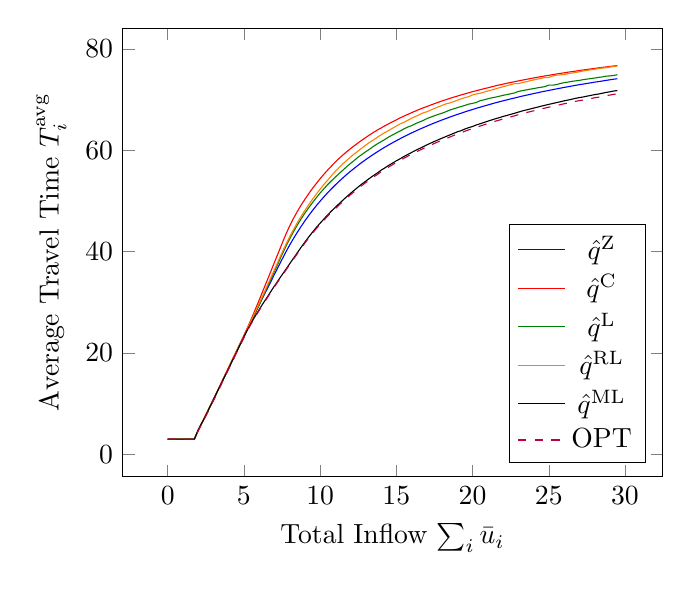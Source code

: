 \begin{tikzpicture}
    \begin{axis}[
        xlabel={Total Inflow $\sum_i \bar u_i$},
        ylabel={Average Travel Time $T^{\text{avg}}_i$},
        legend entries={
    $\hat q^{\text{Z}}$,
$\hat q^{\text{C}}$,
$\hat q^{\text{L}}$,
$\hat q^{\text{RL}}$,
$\hat q^{\text{ML}}$,
$\text{OPT}$,
},
        legend pos=south east,
    ]
    
\addplot[color=blue]
  coordinates { 
(0.0, 3.0)(0.25, 3.0)(0.5, 3.0)(0.75, 3.0)(1.0, 3.0)(1.25, 3.0)(1.5, 3.0)(1.75, 3.0)(2.0, 4.766)(2.25, 6.245)(2.5, 7.73)(2.75, 9.275)(3.0, 10.819)(3.25, 12.375)(3.5, 13.937)(3.75, 15.5)(4.0, 17.063)(4.25, 18.625)(4.5, 20.188)(4.75, 21.75)(5.0, 23.312)(5.25, 24.873)(5.5, 26.419)(5.75, 27.953)(6.0, 29.476)(6.25, 31.002)(6.5, 32.493)(6.75, 33.994)(7.0, 35.507)(7.25, 36.984)(7.5, 38.469)(7.75, 39.927)(8.0, 41.298)(8.25, 42.586)(8.5, 43.806)(8.75, 44.971)(9.0, 46.079)(9.25, 47.13)(9.5, 48.129)(9.75, 49.074)(10.0, 49.967)(10.25, 50.828)(10.5, 51.652)(10.75, 52.433)(11.0, 53.182)(11.25, 53.903)(11.5, 54.59)(11.75, 55.252)(12.0, 55.885)(12.25, 56.489)(12.5, 57.08)(12.75, 57.648)(13.0, 58.185)(13.25, 58.714)(13.5, 59.227)(13.75, 59.701)(14.0, 60.183)(14.25, 60.636)(14.5, 61.078)(14.75, 61.498)(15.0, 61.909)(15.25, 62.307)(15.5, 62.7)(15.75, 63.071)(16.0, 63.44)(16.25, 63.788)(16.5, 64.13)(16.75, 64.461)(17.0, 64.788)(17.25, 65.103)(17.5, 65.41)(17.75, 65.707)(18.0, 66.005)(18.25, 66.276)(18.5, 66.557)(18.75, 66.827)(19.0, 67.089)(19.25, 67.33)(19.5, 67.591)(19.75, 67.833)(20.0, 68.063)(20.25, 68.306)(20.5, 68.516)(20.75, 68.746)(21.0, 68.955)(21.25, 69.169)(21.5, 69.388)(21.75, 69.58)(22.0, 69.774)(22.25, 69.963)(22.5, 70.147)(22.75, 70.328)(23.0, 70.516)(23.25, 70.699)(23.5, 70.866)(23.75, 71.034)(24.0, 71.201)(24.25, 71.359)(24.5, 71.527)(24.75, 71.678)(25.0, 71.828)(25.25, 71.976)(25.5, 72.129)(25.75, 72.266)(26.0, 72.419)(26.25, 72.551)(26.5, 72.687)(26.75, 72.826)(27.0, 72.962)(27.25, 73.069)(27.5, 73.202)(27.75, 73.326)(28.0, 73.455)(28.25, 73.562)(28.5, 73.687)(28.75, 73.807)(29.0, 73.922)(29.25, 74.04)(29.5, 74.133)
};

\addplot[color=red]
  coordinates { 
(0.0, 3.0)(0.25, 3.0)(0.5, 3.0)(0.75, 3.0)(1.0, 3.0)(1.25, 3.0)(1.5, 3.0)(1.75, 3.0)(2.0, 4.75)(2.25, 6.259)(2.5, 7.769)(2.75, 9.296)(3.0, 10.87)(3.25, 12.427)(3.5, 14.012)(3.75, 15.611)(4.0, 17.184)(4.25, 18.754)(4.5, 20.338)(4.75, 21.908)(5.0, 23.484)(5.25, 25.114)(5.5, 26.835)(5.75, 28.627)(6.0, 30.442)(6.25, 32.3)(6.5, 34.141)(6.75, 35.979)(7.0, 37.871)(7.25, 39.712)(7.5, 41.577)(7.75, 43.416)(8.0, 45.066)(8.25, 46.547)(8.5, 47.917)(8.75, 49.173)(9.0, 50.343)(9.25, 51.448)(9.5, 52.493)(9.75, 53.462)(10.0, 54.406)(10.25, 55.296)(10.5, 56.125)(10.75, 56.923)(11.0, 57.713)(11.25, 58.423)(11.5, 59.102)(11.75, 59.739)(12.0, 60.353)(12.25, 60.936)(12.5, 61.491)(12.75, 62.032)(13.0, 62.55)(13.25, 63.053)(13.5, 63.542)(13.75, 64.003)(14.0, 64.411)(14.25, 64.858)(14.5, 65.25)(14.75, 65.644)(15.0, 66.017)(15.25, 66.409)(15.5, 66.758)(15.75, 67.091)(16.0, 67.441)(16.25, 67.757)(16.5, 68.072)(16.75, 68.378)(17.0, 68.649)(17.25, 68.939)(17.5, 69.216)(17.75, 69.487)(18.0, 69.762)(18.25, 69.994)(18.5, 70.249)(18.75, 70.485)(19.0, 70.702)(19.25, 70.945)(19.5, 71.144)(19.75, 71.364)(20.0, 71.591)(20.25, 71.778)(20.5, 71.972)(20.75, 72.169)(21.0, 72.343)(21.25, 72.534)(21.5, 72.733)(21.75, 72.907)(22.0, 73.062)(22.25, 73.236)(22.5, 73.396)(22.75, 73.553)(23.0, 73.699)(23.25, 73.848)(23.5, 73.995)(23.75, 74.14)(24.0, 74.283)(24.25, 74.42)(24.5, 74.555)(24.75, 74.689)(25.0, 74.808)(25.25, 74.938)(25.5, 75.066)(25.75, 75.18)(26.0, 75.302)(26.25, 75.423)(26.5, 75.528)(26.75, 75.632)(27.0, 75.761)(27.25, 75.861)(27.5, 75.96)(27.75, 76.071)(28.0, 76.167)(28.25, 76.275)(28.5, 76.366)(28.75, 76.455)(29.0, 76.557)(29.25, 76.644)(29.5, 76.729)
};

\addplot[color={rgb,255:red,0; green,128; blue,0}]
  coordinates { 
(0.0, 3.0)(0.25, 3.0)(0.5, 3.0)(0.75, 3.0)(1.0, 3.0)(1.25, 3.0)(1.5, 3.0)(1.75, 3.0)(2.0, 4.764)(2.25, 6.238)(2.5, 7.722)(2.75, 9.257)(3.0, 10.775)(3.25, 12.301)(3.5, 13.856)(3.75, 15.425)(4.0, 16.98)(4.25, 18.537)(4.5, 20.081)(4.75, 21.637)(5.0, 23.188)(5.25, 24.745)(5.5, 26.324)(5.75, 27.915)(6.0, 29.527)(6.25, 31.138)(6.5, 32.798)(6.75, 34.436)(7.0, 36.068)(7.25, 37.748)(7.5, 39.414)(7.75, 41.008)(8.0, 42.504)(8.25, 43.919)(8.5, 45.238)(8.75, 46.461)(9.0, 47.608)(9.25, 48.68)(9.5, 49.684)(9.75, 50.644)(10.0, 51.579)(10.25, 52.429)(10.5, 53.263)(10.75, 54.009)(11.0, 54.721)(11.25, 55.44)(11.5, 56.101)(11.75, 56.798)(12.0, 57.434)(12.25, 58.044)(12.5, 58.665)(12.75, 59.212)(13.0, 59.753)(13.25, 60.254)(13.5, 60.787)(13.75, 61.278)(14.0, 61.713)(14.25, 62.153)(14.5, 62.635)(14.75, 63.049)(15.0, 63.441)(15.25, 63.811)(15.5, 64.244)(15.75, 64.602)(16.0, 64.88)(16.25, 65.26)(16.5, 65.578)(16.75, 65.878)(17.0, 66.272)(17.25, 66.551)(17.5, 66.827)(17.75, 67.099)(18.0, 67.338)(18.25, 67.616)(18.5, 67.946)(18.75, 68.19)(19.0, 68.42)(19.25, 68.655)(19.5, 68.864)(19.75, 69.129)(20.0, 69.27)(20.25, 69.46)(20.5, 69.811)(20.75, 69.976)(21.0, 70.179)(21.25, 70.363)(21.5, 70.494)(21.75, 70.678)(22.0, 70.856)(22.25, 71.009)(22.5, 71.17)(22.75, 71.326)(23.0, 71.635)(23.25, 71.77)(23.5, 71.919)(23.75, 72.059)(24.0, 72.191)(24.25, 72.334)(24.5, 72.453)(24.75, 72.588)(25.0, 72.886)(25.25, 72.866)(25.5, 72.977)(25.75, 73.187)(26.0, 73.349)(26.25, 73.47)(26.5, 73.605)(26.75, 73.717)(27.0, 73.801)(27.25, 73.95)(27.5, 74.055)(27.75, 74.163)(28.0, 74.263)(28.25, 74.388)(28.5, 74.487)(28.75, 74.645)(29.0, 74.689)(29.25, 74.785)(29.5, 74.924)
};

\addplot[color=orange]
  coordinates { 
(0.0, 3.0)(0.25, 3.0)(0.5, 3.0)(0.75, 3.0)(1.0, 3.0)(1.25, 3.0)(1.5, 3.0)(1.75, 3.0)(2.0, 4.777)(2.25, 6.254)(2.5, 7.74)(2.75, 9.282)(3.0, 10.833)(3.25, 12.417)(3.5, 13.985)(3.75, 15.539)(4.0, 17.108)(4.25, 18.673)(4.5, 20.252)(4.75, 21.818)(5.0, 23.39)(5.25, 24.966)(5.5, 26.561)(5.75, 28.173)(6.0, 29.803)(6.25, 31.427)(6.5, 33.104)(6.75, 34.773)(7.0, 36.416)(7.25, 38.114)(7.5, 39.802)(7.75, 41.416)(8.0, 42.934)(8.25, 44.362)(8.5, 45.702)(8.75, 46.956)(9.0, 48.135)(9.25, 49.26)(9.5, 50.337)(9.75, 51.364)(10.0, 52.337)(10.25, 53.273)(10.5, 54.133)(10.75, 55.021)(11.0, 55.861)(11.25, 56.613)(11.5, 57.37)(11.75, 58.022)(12.0, 58.684)(12.25, 59.332)(12.5, 59.889)(12.75, 60.473)(13.0, 61.052)(13.25, 61.59)(13.5, 62.052)(13.75, 62.58)(14.0, 63.053)(14.25, 63.53)(14.5, 63.918)(14.75, 64.369)(15.0, 64.798)(15.25, 65.222)(15.5, 65.536)(15.75, 65.93)(16.0, 66.352)(16.25, 66.679)(16.5, 67.035)(16.75, 67.391)(17.0, 67.618)(17.25, 67.951)(17.5, 68.265)(17.75, 68.575)(18.0, 68.871)(18.25, 69.17)(18.5, 69.352)(18.75, 69.615)(19.0, 69.883)(19.25, 70.176)(19.5, 70.404)(19.75, 70.602)(20.0, 70.93)(20.25, 71.141)(20.5, 71.264)(20.75, 71.488)(21.0, 71.709)(21.25, 71.911)(21.5, 72.125)(21.75, 72.35)(22.0, 72.547)(22.25, 72.764)(22.5, 72.968)(22.75, 73.166)(23.0, 73.169)(23.25, 73.344)(23.5, 73.534)(23.75, 73.715)(24.0, 73.889)(24.25, 74.06)(24.5, 74.212)(24.75, 74.38)(25.0, 74.376)(25.25, 74.681)(25.5, 74.825)(25.75, 74.904)(26.0, 74.97)(26.25, 75.126)(26.5, 75.247)(26.75, 75.366)(27.0, 75.51)(27.25, 75.666)(27.5, 75.777)(27.75, 75.9)(28.0, 76.004)(28.25, 76.142)(28.5, 76.24)(28.75, 76.284)(29.0, 76.447)(29.25, 76.541)(29.5, 76.656)
};

\addplot[color=black]
  coordinates { 
(0.0, 3.0)(0.25, 3.0)(0.5, 3.0)(0.75, 3.0)(1.0, 3.0)(1.25, 3.0)(1.5, 3.0)(1.75, 3.0)(2.0, 4.792)(2.25, 6.238)(2.5, 7.702)(2.75, 9.264)(3.0, 10.797)(3.25, 12.355)(3.5, 13.896)(3.75, 15.425)(4.0, 16.979)(4.25, 18.537)(4.5, 20.08)(4.75, 21.637)(5.0, 23.188)(5.25, 24.682)(5.5, 26.049)(5.75, 27.332)(6.0, 28.565)(6.25, 29.759)(6.5, 30.901)(6.75, 32.068)(7.0, 33.203)(7.25, 34.317)(7.5, 35.425)(7.75, 36.508)(8.0, 37.601)(8.25, 38.697)(8.5, 39.773)(8.75, 40.85)(9.0, 41.897)(9.25, 42.898)(9.5, 43.852)(9.75, 44.776)(10.0, 45.621)(10.25, 46.454)(10.5, 47.276)(10.75, 48.041)(11.0, 48.753)(11.25, 49.486)(11.5, 50.183)(11.75, 50.873)(12.0, 51.528)(12.25, 52.155)(12.5, 52.783)(12.75, 53.381)(13.0, 53.938)(13.25, 54.496)(13.5, 55.035)(13.75, 55.524)(14.0, 56.084)(14.25, 56.544)(14.5, 57.038)(14.75, 57.487)(15.0, 57.939)(15.25, 58.344)(15.5, 58.783)(15.75, 59.194)(16.0, 59.584)(16.25, 59.967)(16.5, 60.339)(16.75, 60.697)(17.0, 61.083)(17.25, 61.424)(17.5, 61.765)(17.75, 62.088)(18.0, 62.411)(18.25, 62.725)(18.5, 63.033)(18.75, 63.341)(19.0, 63.649)(19.25, 63.891)(19.5, 64.216)(19.75, 64.482)(20.0, 64.717)(20.25, 65.018)(20.5, 65.248)(20.75, 65.511)(21.0, 65.76)(21.25, 65.998)(21.5, 66.239)(21.75, 66.451)(22.0, 66.686)(22.25, 66.892)(22.5, 67.103)(22.75, 67.31)(23.0, 67.543)(23.25, 67.762)(23.5, 67.951)(23.75, 68.144)(24.0, 68.336)(24.25, 68.519)(24.5, 68.721)(24.75, 68.892)(25.0, 69.076)(25.25, 69.243)(25.5, 69.423)(25.75, 69.585)(26.0, 69.773)(26.25, 69.919)(26.5, 70.086)(26.75, 70.263)(27.0, 70.409)(27.25, 70.525)(27.5, 70.694)(27.75, 70.833)(28.0, 70.998)(28.25, 71.105)(28.5, 71.266)(28.75, 71.42)(29.0, 71.55)(29.25, 71.701)(29.5, 71.805)
};

\addplot[color=purple, dashed]
  coordinates { 
(0.0, 3.0)(0.25, 3.0)(0.5, 3.0)(0.75, 3.0)(1.0, 3.0)(1.25, 3.0)(1.5, 3.0)(1.75, 3.0)(2.0, 4.604)(2.25, 6.107)(2.5, 7.534)(2.75, 9.042)(3.0, 10.596)(3.25, 12.088)(3.5, 13.681)(3.75, 15.301)(4.0, 16.847)(4.25, 18.397)(4.5, 19.933)(4.75, 21.482)(5.0, 23.025)(5.25, 24.52)(5.5, 25.888)(5.75, 27.171)(6.0, 28.402)(6.25, 29.595)(6.5, 30.734)(6.75, 31.914)(7.0, 33.043)(7.25, 34.152)(7.5, 35.254)(7.75, 36.332)(8.0, 37.42)(8.25, 38.51)(8.5, 39.581)(8.75, 40.652)(9.0, 41.694)(9.25, 42.689)(9.5, 43.637)(9.75, 44.556)(10.0, 45.395)(10.25, 46.223)(10.5, 47.039)(10.75, 47.799)(11.0, 48.505)(11.25, 49.233)(11.5, 49.925)(11.75, 50.609)(12.0, 51.258)(12.25, 51.88)(12.5, 52.503)(12.75, 53.095)(13.0, 53.647)(13.25, 54.199)(13.5, 54.733)(13.75, 55.216)(14.0, 55.77)(14.25, 56.225)(14.5, 56.714)(14.75, 57.157)(15.0, 57.604)(15.25, 58.003)(15.5, 58.437)(15.75, 58.842)(16.0, 59.226)(16.25, 59.604)(16.5, 59.97)(16.75, 60.323)(17.0, 60.704)(17.25, 61.039)(17.5, 61.374)(17.75, 61.692)(18.0, 62.01)(18.25, 62.318)(18.5, 62.62)(18.75, 62.923)(19.0, 63.225)(19.25, 63.462)(19.5, 63.781)(19.75, 64.042)(20.0, 64.272)(20.25, 64.567)(20.5, 64.791)(20.75, 65.049)(21.0, 65.292)(21.25, 65.525)(21.5, 65.761)(21.75, 65.967)(22.0, 66.197)(22.25, 66.397)(22.5, 66.602)(22.75, 66.804)(23.0, 67.032)(23.25, 67.245)(23.5, 67.428)(23.75, 67.616)(24.0, 67.803)(24.25, 67.98)(24.5, 68.177)(24.75, 68.342)(25.0, 68.52)(25.25, 68.682)(25.5, 68.857)(25.75, 69.013)(26.0, 69.195)(26.25, 69.336)(26.5, 69.498)(26.75, 69.669)(27.0, 69.809)(27.25, 69.92)(27.5, 70.083)(27.75, 70.217)(28.0, 70.377)(28.25, 70.478)(28.5, 70.634)(28.75, 70.782)(29.0, 70.906)(29.25, 71.052)(29.5, 71.15)
};
\end{axis}
\end{tikzpicture}